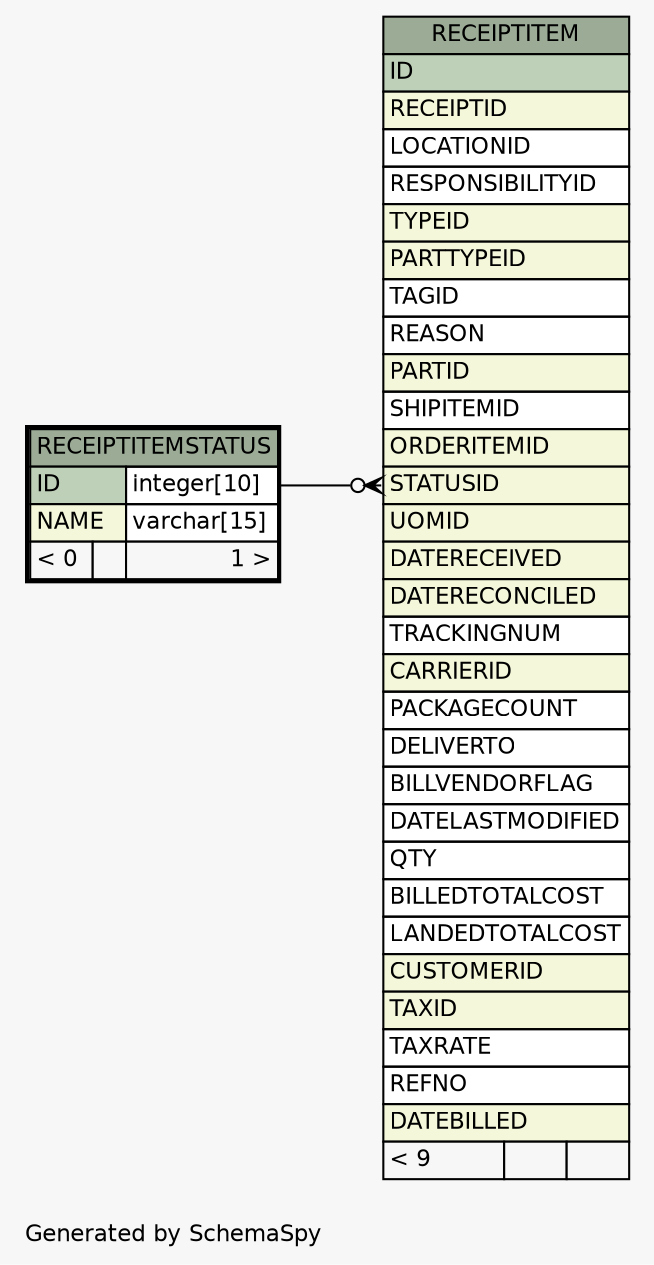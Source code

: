 // dot 2.26.3 on Linux 3.5.0-34-generic
// SchemaSpy rev 590
digraph "oneDegreeRelationshipsDiagram" {
  graph [
    rankdir="RL"
    bgcolor="#f7f7f7"
    label="\nGenerated by SchemaSpy"
    labeljust="l"
    nodesep="0.18"
    ranksep="0.46"
    fontname="Helvetica"
    fontsize="11"
  ];
  node [
    fontname="Helvetica"
    fontsize="11"
    shape="plaintext"
  ];
  edge [
    arrowsize="0.8"
  ];
  "RECEIPTITEM":"STATUSID":w -> "RECEIPTITEMSTATUS":"ID.type":e [arrowhead=none dir=back arrowtail=crowodot];
  "RECEIPTITEM" [
    label=<
    <TABLE BORDER="0" CELLBORDER="1" CELLSPACING="0" BGCOLOR="#ffffff">
      <TR><TD COLSPAN="3" BGCOLOR="#9bab96" ALIGN="CENTER">RECEIPTITEM</TD></TR>
      <TR><TD PORT="ID" COLSPAN="3" BGCOLOR="#bed1b8" ALIGN="LEFT">ID</TD></TR>
      <TR><TD PORT="RECEIPTID" COLSPAN="3" BGCOLOR="#f4f7da" ALIGN="LEFT">RECEIPTID</TD></TR>
      <TR><TD PORT="LOCATIONID" COLSPAN="3" ALIGN="LEFT">LOCATIONID</TD></TR>
      <TR><TD PORT="RESPONSIBILITYID" COLSPAN="3" ALIGN="LEFT">RESPONSIBILITYID</TD></TR>
      <TR><TD PORT="TYPEID" COLSPAN="3" BGCOLOR="#f4f7da" ALIGN="LEFT">TYPEID</TD></TR>
      <TR><TD PORT="PARTTYPEID" COLSPAN="3" BGCOLOR="#f4f7da" ALIGN="LEFT">PARTTYPEID</TD></TR>
      <TR><TD PORT="TAGID" COLSPAN="3" ALIGN="LEFT">TAGID</TD></TR>
      <TR><TD PORT="REASON" COLSPAN="3" ALIGN="LEFT">REASON</TD></TR>
      <TR><TD PORT="PARTID" COLSPAN="3" BGCOLOR="#f4f7da" ALIGN="LEFT">PARTID</TD></TR>
      <TR><TD PORT="SHIPITEMID" COLSPAN="3" ALIGN="LEFT">SHIPITEMID</TD></TR>
      <TR><TD PORT="ORDERITEMID" COLSPAN="3" BGCOLOR="#f4f7da" ALIGN="LEFT">ORDERITEMID</TD></TR>
      <TR><TD PORT="STATUSID" COLSPAN="3" BGCOLOR="#f4f7da" ALIGN="LEFT">STATUSID</TD></TR>
      <TR><TD PORT="UOMID" COLSPAN="3" BGCOLOR="#f4f7da" ALIGN="LEFT">UOMID</TD></TR>
      <TR><TD PORT="DATERECEIVED" COLSPAN="3" BGCOLOR="#f4f7da" ALIGN="LEFT">DATERECEIVED</TD></TR>
      <TR><TD PORT="DATERECONCILED" COLSPAN="3" BGCOLOR="#f4f7da" ALIGN="LEFT">DATERECONCILED</TD></TR>
      <TR><TD PORT="TRACKINGNUM" COLSPAN="3" ALIGN="LEFT">TRACKINGNUM</TD></TR>
      <TR><TD PORT="CARRIERID" COLSPAN="3" BGCOLOR="#f4f7da" ALIGN="LEFT">CARRIERID</TD></TR>
      <TR><TD PORT="PACKAGECOUNT" COLSPAN="3" ALIGN="LEFT">PACKAGECOUNT</TD></TR>
      <TR><TD PORT="DELIVERTO" COLSPAN="3" ALIGN="LEFT">DELIVERTO</TD></TR>
      <TR><TD PORT="BILLVENDORFLAG" COLSPAN="3" ALIGN="LEFT">BILLVENDORFLAG</TD></TR>
      <TR><TD PORT="DATELASTMODIFIED" COLSPAN="3" ALIGN="LEFT">DATELASTMODIFIED</TD></TR>
      <TR><TD PORT="QTY" COLSPAN="3" ALIGN="LEFT">QTY</TD></TR>
      <TR><TD PORT="BILLEDTOTALCOST" COLSPAN="3" ALIGN="LEFT">BILLEDTOTALCOST</TD></TR>
      <TR><TD PORT="LANDEDTOTALCOST" COLSPAN="3" ALIGN="LEFT">LANDEDTOTALCOST</TD></TR>
      <TR><TD PORT="CUSTOMERID" COLSPAN="3" BGCOLOR="#f4f7da" ALIGN="LEFT">CUSTOMERID</TD></TR>
      <TR><TD PORT="TAXID" COLSPAN="3" BGCOLOR="#f4f7da" ALIGN="LEFT">TAXID</TD></TR>
      <TR><TD PORT="TAXRATE" COLSPAN="3" ALIGN="LEFT">TAXRATE</TD></TR>
      <TR><TD PORT="REFNO" COLSPAN="3" ALIGN="LEFT">REFNO</TD></TR>
      <TR><TD PORT="DATEBILLED" COLSPAN="3" BGCOLOR="#f4f7da" ALIGN="LEFT">DATEBILLED</TD></TR>
      <TR><TD ALIGN="LEFT" BGCOLOR="#f7f7f7">&lt; 9</TD><TD ALIGN="RIGHT" BGCOLOR="#f7f7f7">  </TD><TD ALIGN="RIGHT" BGCOLOR="#f7f7f7">  </TD></TR>
    </TABLE>>
    URL="RECEIPTITEM.html"
    tooltip="RECEIPTITEM"
  ];
  "RECEIPTITEMSTATUS" [
    label=<
    <TABLE BORDER="2" CELLBORDER="1" CELLSPACING="0" BGCOLOR="#ffffff">
      <TR><TD COLSPAN="3" BGCOLOR="#9bab96" ALIGN="CENTER">RECEIPTITEMSTATUS</TD></TR>
      <TR><TD PORT="ID" COLSPAN="2" BGCOLOR="#bed1b8" ALIGN="LEFT">ID</TD><TD PORT="ID.type" ALIGN="LEFT">integer[10]</TD></TR>
      <TR><TD PORT="NAME" COLSPAN="2" BGCOLOR="#f4f7da" ALIGN="LEFT">NAME</TD><TD PORT="NAME.type" ALIGN="LEFT">varchar[15]</TD></TR>
      <TR><TD ALIGN="LEFT" BGCOLOR="#f7f7f7">&lt; 0</TD><TD ALIGN="RIGHT" BGCOLOR="#f7f7f7">  </TD><TD ALIGN="RIGHT" BGCOLOR="#f7f7f7">1 &gt;</TD></TR>
    </TABLE>>
    URL="RECEIPTITEMSTATUS.html"
    tooltip="RECEIPTITEMSTATUS"
  ];
}
